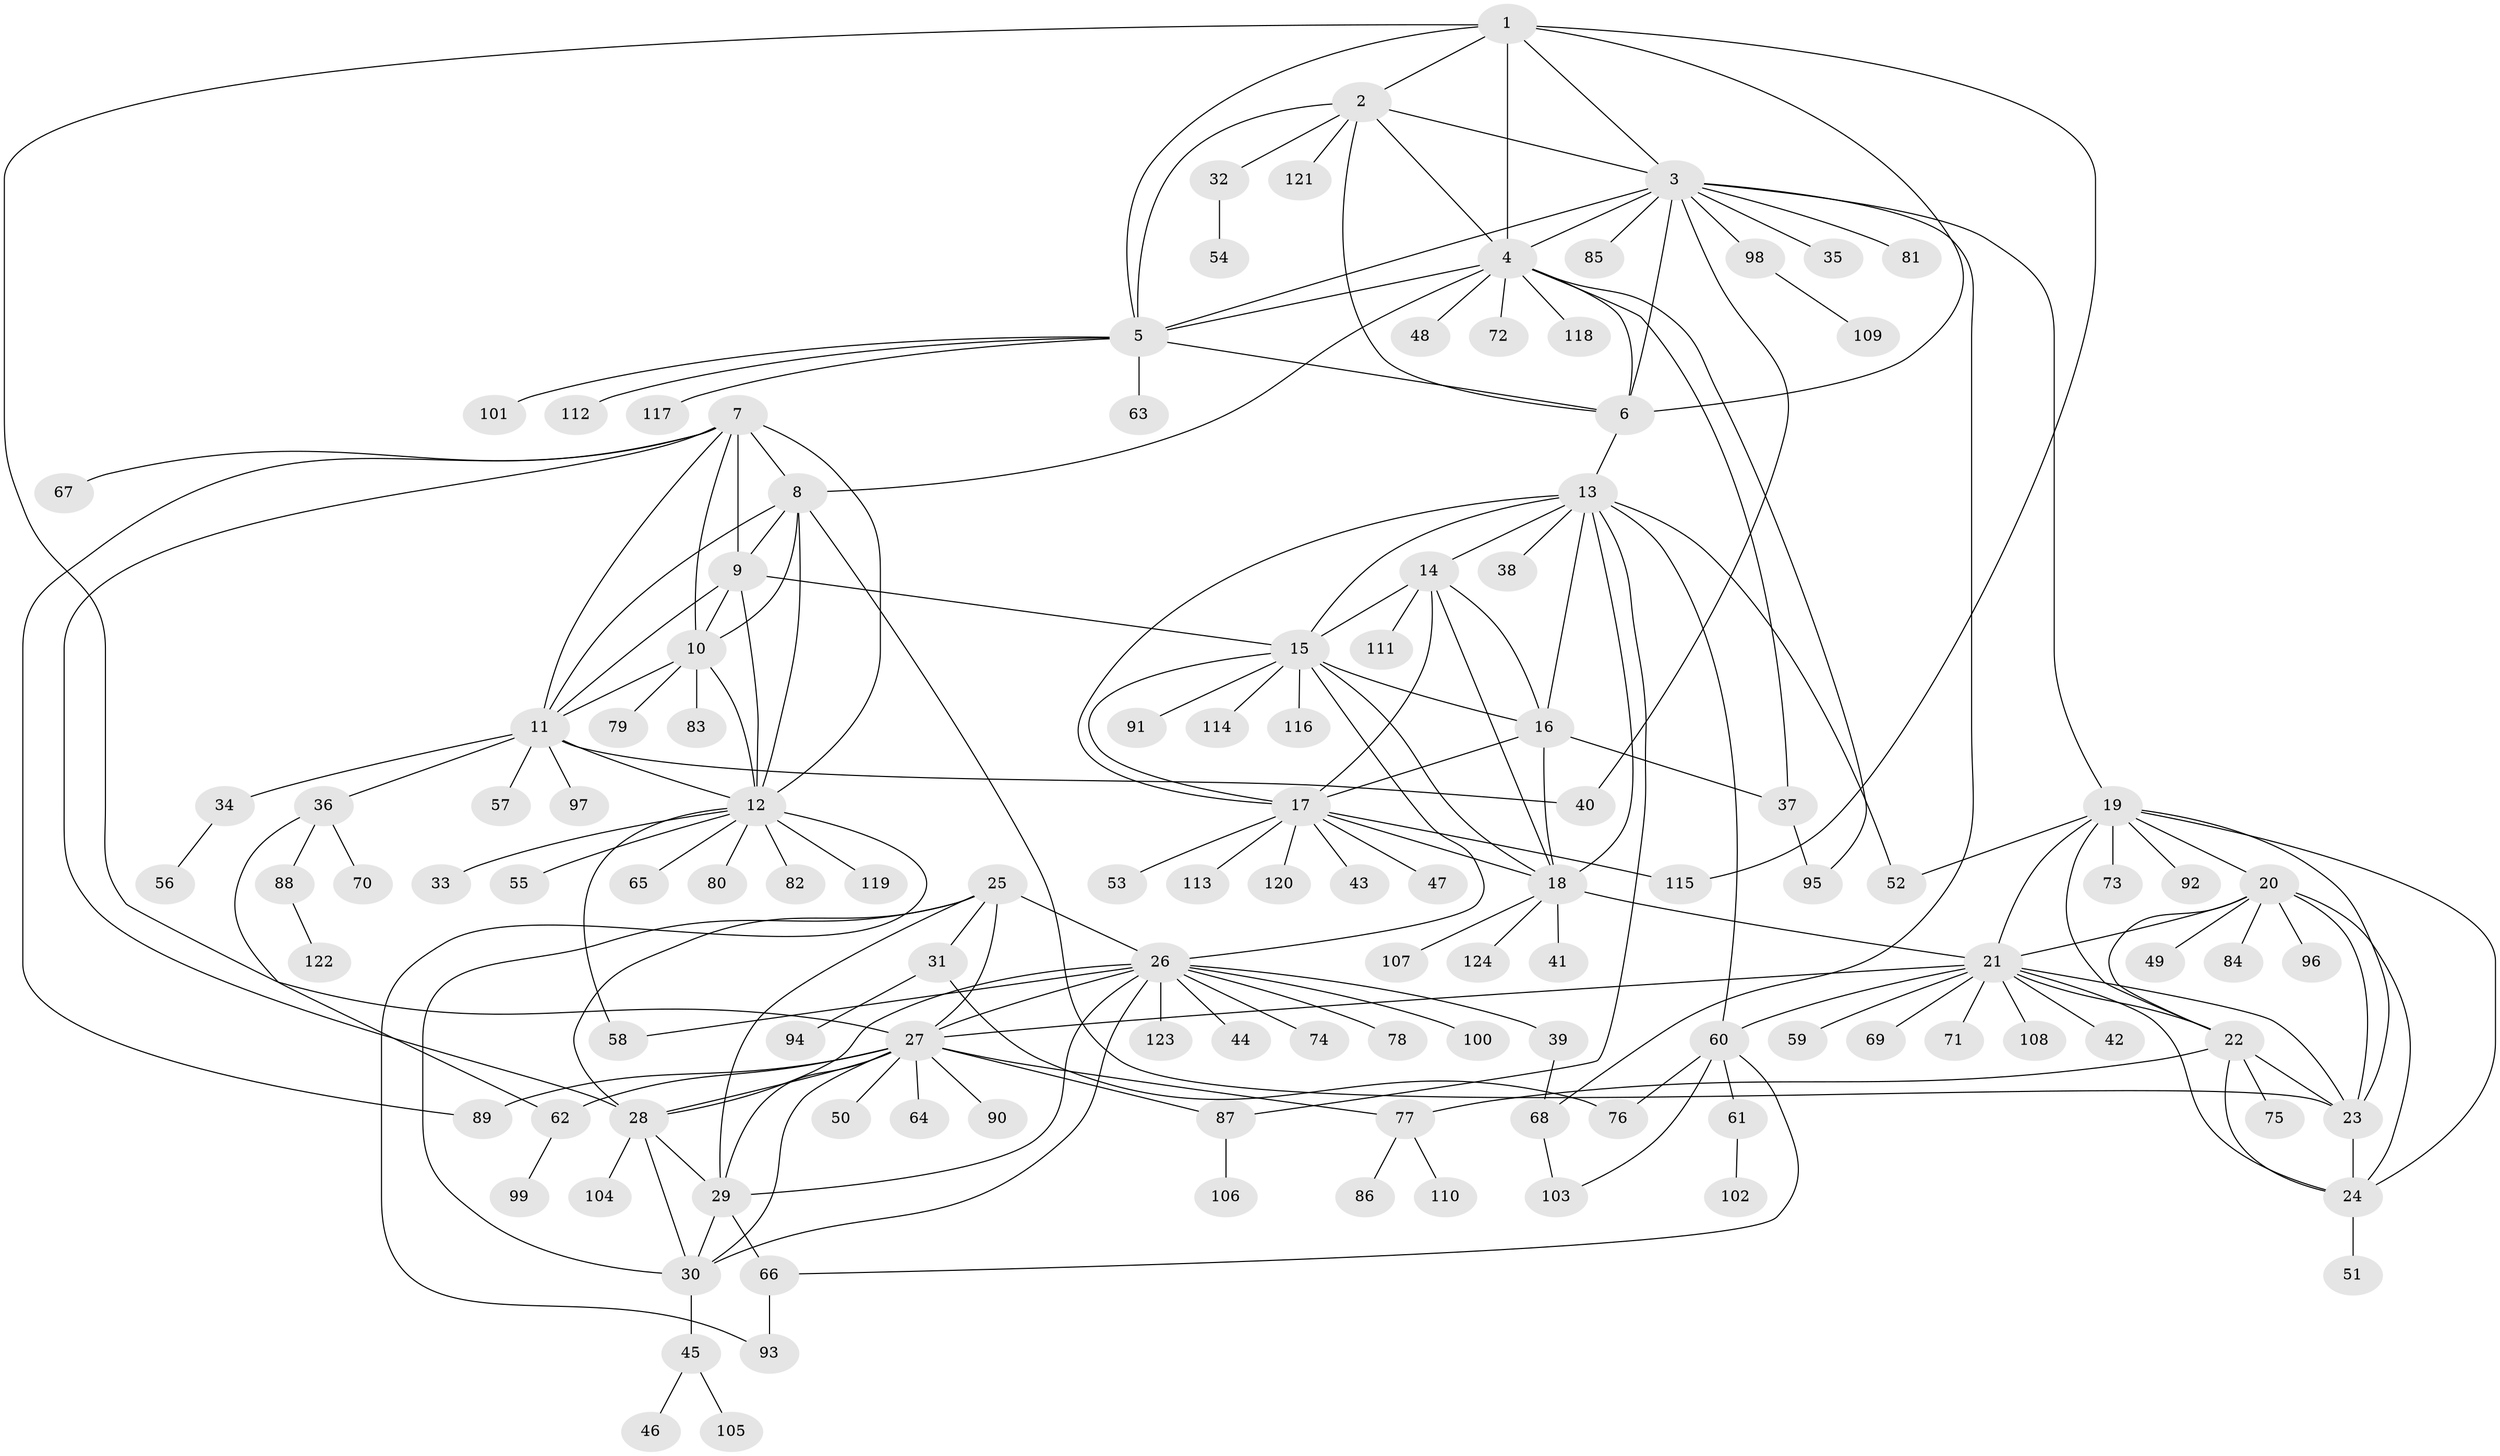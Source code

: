 // Generated by graph-tools (version 1.1) at 2025/02/03/09/25 03:02:47]
// undirected, 124 vertices, 195 edges
graph export_dot {
graph [start="1"]
  node [color=gray90,style=filled];
  1;
  2;
  3;
  4;
  5;
  6;
  7;
  8;
  9;
  10;
  11;
  12;
  13;
  14;
  15;
  16;
  17;
  18;
  19;
  20;
  21;
  22;
  23;
  24;
  25;
  26;
  27;
  28;
  29;
  30;
  31;
  32;
  33;
  34;
  35;
  36;
  37;
  38;
  39;
  40;
  41;
  42;
  43;
  44;
  45;
  46;
  47;
  48;
  49;
  50;
  51;
  52;
  53;
  54;
  55;
  56;
  57;
  58;
  59;
  60;
  61;
  62;
  63;
  64;
  65;
  66;
  67;
  68;
  69;
  70;
  71;
  72;
  73;
  74;
  75;
  76;
  77;
  78;
  79;
  80;
  81;
  82;
  83;
  84;
  85;
  86;
  87;
  88;
  89;
  90;
  91;
  92;
  93;
  94;
  95;
  96;
  97;
  98;
  99;
  100;
  101;
  102;
  103;
  104;
  105;
  106;
  107;
  108;
  109;
  110;
  111;
  112;
  113;
  114;
  115;
  116;
  117;
  118;
  119;
  120;
  121;
  122;
  123;
  124;
  1 -- 2;
  1 -- 3;
  1 -- 4;
  1 -- 5;
  1 -- 6;
  1 -- 27;
  1 -- 115;
  2 -- 3;
  2 -- 4;
  2 -- 5;
  2 -- 6;
  2 -- 32;
  2 -- 121;
  3 -- 4;
  3 -- 5;
  3 -- 6;
  3 -- 19;
  3 -- 35;
  3 -- 40;
  3 -- 68;
  3 -- 81;
  3 -- 85;
  3 -- 98;
  4 -- 5;
  4 -- 6;
  4 -- 8;
  4 -- 37;
  4 -- 48;
  4 -- 72;
  4 -- 95;
  4 -- 118;
  5 -- 6;
  5 -- 63;
  5 -- 101;
  5 -- 112;
  5 -- 117;
  6 -- 13;
  7 -- 8;
  7 -- 9;
  7 -- 10;
  7 -- 11;
  7 -- 12;
  7 -- 28;
  7 -- 67;
  7 -- 89;
  8 -- 9;
  8 -- 10;
  8 -- 11;
  8 -- 12;
  8 -- 23;
  9 -- 10;
  9 -- 11;
  9 -- 12;
  9 -- 15;
  10 -- 11;
  10 -- 12;
  10 -- 79;
  10 -- 83;
  11 -- 12;
  11 -- 34;
  11 -- 36;
  11 -- 40;
  11 -- 57;
  11 -- 97;
  12 -- 33;
  12 -- 55;
  12 -- 58;
  12 -- 65;
  12 -- 80;
  12 -- 82;
  12 -- 93;
  12 -- 119;
  13 -- 14;
  13 -- 15;
  13 -- 16;
  13 -- 17;
  13 -- 18;
  13 -- 38;
  13 -- 52;
  13 -- 60;
  13 -- 87;
  14 -- 15;
  14 -- 16;
  14 -- 17;
  14 -- 18;
  14 -- 111;
  15 -- 16;
  15 -- 17;
  15 -- 18;
  15 -- 26;
  15 -- 91;
  15 -- 114;
  15 -- 116;
  16 -- 17;
  16 -- 18;
  16 -- 37;
  17 -- 18;
  17 -- 43;
  17 -- 47;
  17 -- 53;
  17 -- 113;
  17 -- 115;
  17 -- 120;
  18 -- 21;
  18 -- 41;
  18 -- 107;
  18 -- 124;
  19 -- 20;
  19 -- 21;
  19 -- 22;
  19 -- 23;
  19 -- 24;
  19 -- 52;
  19 -- 73;
  19 -- 92;
  20 -- 21;
  20 -- 22;
  20 -- 23;
  20 -- 24;
  20 -- 49;
  20 -- 84;
  20 -- 96;
  21 -- 22;
  21 -- 23;
  21 -- 24;
  21 -- 27;
  21 -- 42;
  21 -- 59;
  21 -- 60;
  21 -- 69;
  21 -- 71;
  21 -- 108;
  22 -- 23;
  22 -- 24;
  22 -- 75;
  22 -- 77;
  23 -- 24;
  24 -- 51;
  25 -- 26;
  25 -- 27;
  25 -- 28;
  25 -- 29;
  25 -- 30;
  25 -- 31;
  26 -- 27;
  26 -- 28;
  26 -- 29;
  26 -- 30;
  26 -- 39;
  26 -- 44;
  26 -- 58;
  26 -- 74;
  26 -- 78;
  26 -- 100;
  26 -- 123;
  27 -- 28;
  27 -- 29;
  27 -- 30;
  27 -- 50;
  27 -- 62;
  27 -- 64;
  27 -- 77;
  27 -- 87;
  27 -- 89;
  27 -- 90;
  28 -- 29;
  28 -- 30;
  28 -- 104;
  29 -- 30;
  29 -- 66;
  30 -- 45;
  31 -- 76;
  31 -- 94;
  32 -- 54;
  34 -- 56;
  36 -- 62;
  36 -- 70;
  36 -- 88;
  37 -- 95;
  39 -- 68;
  45 -- 46;
  45 -- 105;
  60 -- 61;
  60 -- 66;
  60 -- 76;
  60 -- 103;
  61 -- 102;
  62 -- 99;
  66 -- 93;
  68 -- 103;
  77 -- 86;
  77 -- 110;
  87 -- 106;
  88 -- 122;
  98 -- 109;
}

